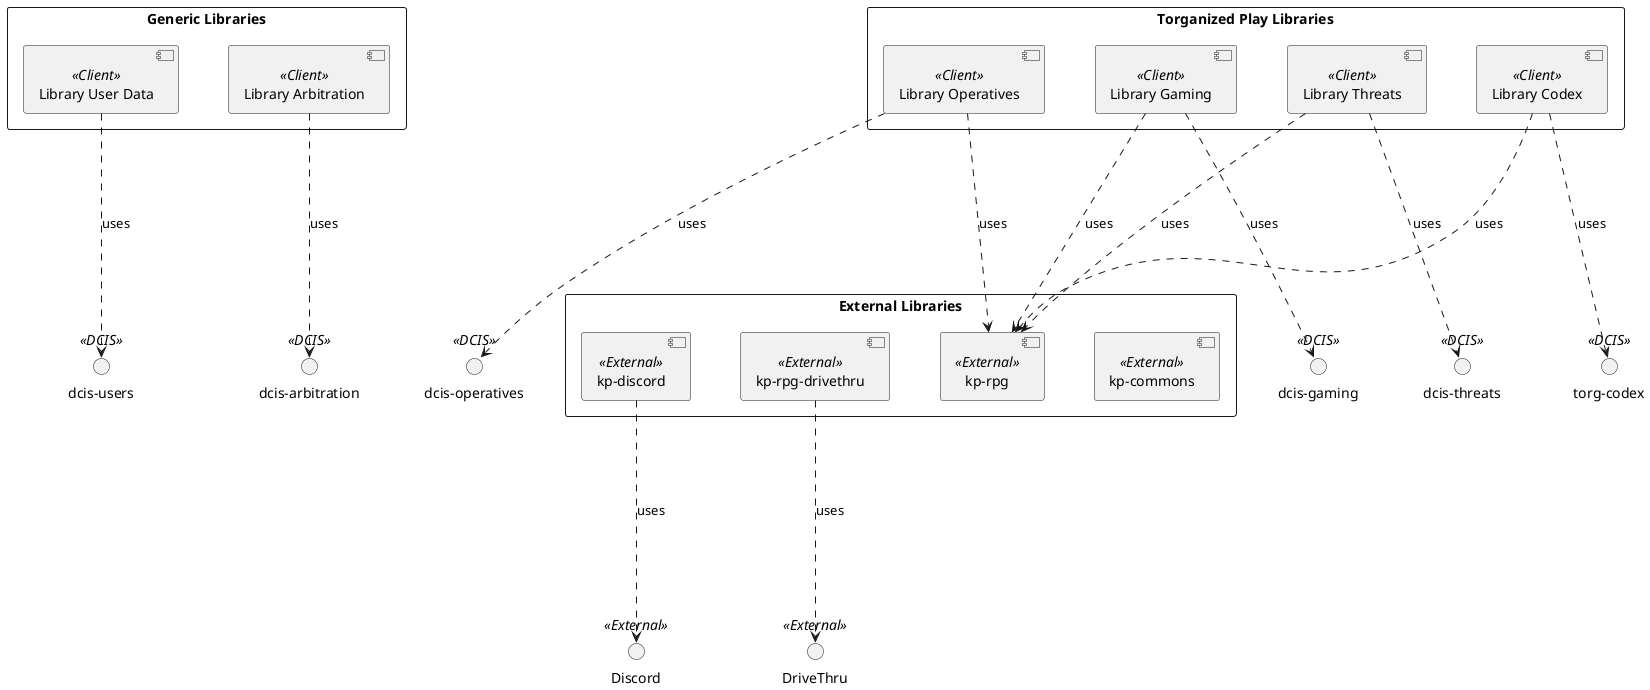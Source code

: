 @startuml

skinparam nodesep 50
skinparam ranksep 200

rectangle "Torganized Play Libraries" as torgLibraries {
  [Library Operatives] as libOperatives << Client >>
  [Library Gaming] as libGaming << Client >>
  [Library Threats] as libThreats << Client >>
  [Library Codex] as libCodex << Client >>
}

rectangle "Generic Libraries" as genericLibraries {
  [Library User Data] as libUsers << Client >>
  [Library Arbitration] as libArbitration << Client >>
}

rectangle "External Libraries" as externalLibs {
  [kp-commons] as kpCommons << External >>
  [kp-rpg] as kpRPG << External >>
  [kp-discord] as kpDiscord << External >>
  [kp-rpg-drivethru] as kpDrivethru << External >>
}


() "dcis-users" as dcisUsers << DCIS >>
() "dcis-operatives" as dcisOperatives << DCIS >>
() "dcis-gaming" as dcisGaming << DCIS >>
() "dcis-threats" as dcisThreats << DCIS >>
() "torg-codex" as codex << DCIS >>
() "dcis-arbitration" as dcisArbitration << DCIS >>
() "Discord" as discord << External >>
() "DriveThru" as drivethru << External >>

libUsers ..> dcisUsers : uses

libOperatives ..> kpRPG : uses
libOperatives ..> dcisOperatives : uses

libGaming ..> dcisGaming : uses
libGaming ..> kpRPG : uses

libThreats ..> dcisThreats : uses
libThreats ..> kpRPG : uses

libCodex ..> kpRPG : uses
libCodex ..> codex : uses

libArbitration ..> dcisArbitration : uses

kpDiscord ..> discord : uses
kpDrivethru ..> drivethru : uses
@enduml
